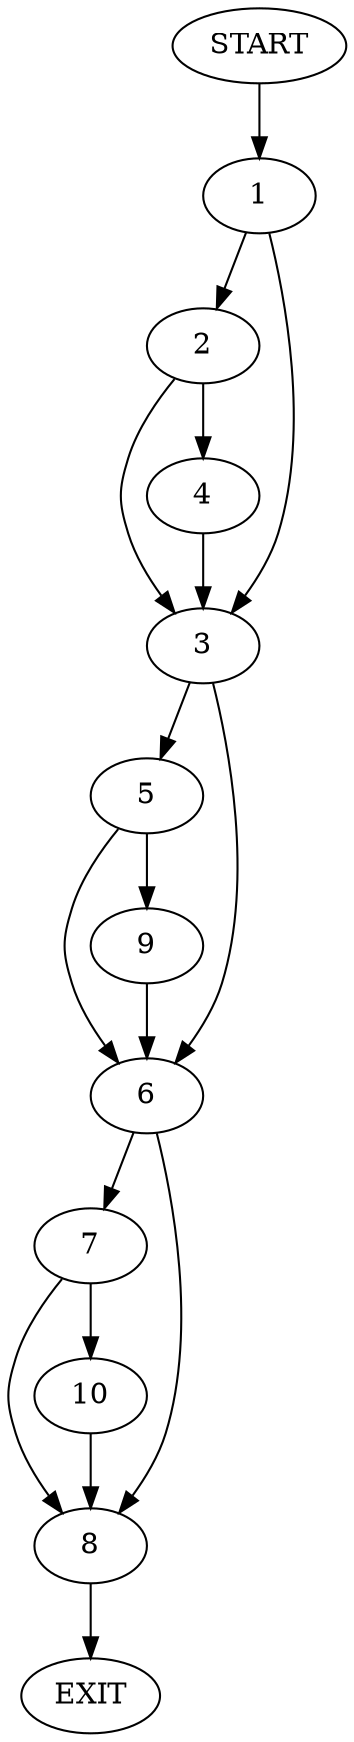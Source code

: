 digraph {
0 [label="START"]
11 [label="EXIT"]
0 -> 1
1 -> 2
1 -> 3
2 -> 3
2 -> 4
3 -> 5
3 -> 6
4 -> 3
6 -> 7
6 -> 8
5 -> 6
5 -> 9
9 -> 6
7 -> 10
7 -> 8
8 -> 11
10 -> 8
}
